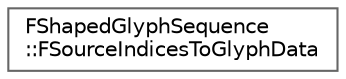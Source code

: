 digraph "Graphical Class Hierarchy"
{
 // INTERACTIVE_SVG=YES
 // LATEX_PDF_SIZE
  bgcolor="transparent";
  edge [fontname=Helvetica,fontsize=10,labelfontname=Helvetica,labelfontsize=10];
  node [fontname=Helvetica,fontsize=10,shape=box,height=0.2,width=0.4];
  rankdir="LR";
  Node0 [id="Node000000",label="FShapedGlyphSequence\l::FSourceIndicesToGlyphData",height=0.2,width=0.4,color="grey40", fillcolor="white", style="filled",URL="$d6/df1/structFShapedGlyphSequence_1_1FSourceIndicesToGlyphData.html",tooltip="A map of source indices to their shaped glyph data indices."];
}
